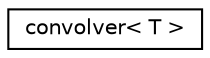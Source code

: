digraph "Graphical Class Hierarchy"
{
 // LATEX_PDF_SIZE
  edge [fontname="Helvetica",fontsize="10",labelfontname="Helvetica",labelfontsize="10"];
  node [fontname="Helvetica",fontsize="10",shape=record];
  rankdir="LR";
  Node0 [label="convolver\< T \>",height=0.2,width=0.4,color="black", fillcolor="white", style="filled",URL="$classarm__gemm_1_1convolver.xhtml",tooltip=" "];
}
